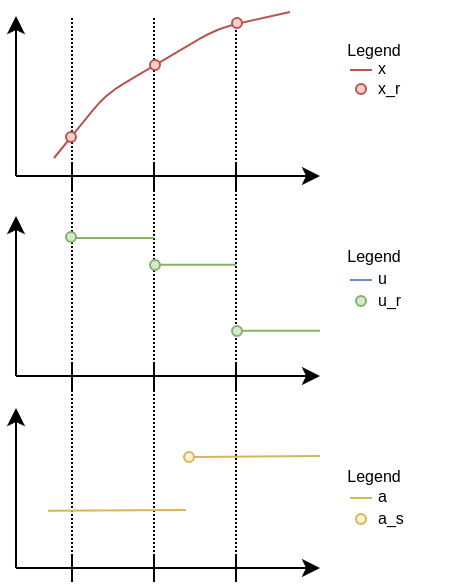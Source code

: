 <mxfile version="13.5.1" type="device"><diagram id="9vtrb0QyrrUdLsQYbJQK" name="page"><mxGraphModel dx="1213" dy="875" grid="0" gridSize="10" guides="1" tooltips="1" connect="1" arrows="1" fold="1" page="0" pageScale="1" pageWidth="850" pageHeight="1100" math="1" shadow="0"><root><mxCell id="0"/><mxCell id="1" parent="0"/><mxCell id="YiLZeXDJpslCyHGoEUx8-119" value="Legend" style="text;html=1;strokeColor=none;fillColor=none;align=center;verticalAlign=middle;whiteSpace=wrap;rounded=0;fontSize=8;" vertex="1" parent="1"><mxGeometry x="71" y="214.0" width="40" height="20" as="geometry"/></mxCell><mxCell id="YiLZeXDJpslCyHGoEUx8-1" value="" style="endArrow=classic;html=1;" edge="1" parent="1"><mxGeometry width="50" height="50" relative="1" as="geometry"><mxPoint x="-88" y="74" as="sourcePoint"/><mxPoint x="-88" y="-6" as="targetPoint"/></mxGeometry></mxCell><mxCell id="YiLZeXDJpslCyHGoEUx8-2" value="Legend" style="text;html=1;strokeColor=none;fillColor=none;align=center;verticalAlign=middle;whiteSpace=wrap;rounded=0;fontSize=8;" vertex="1" parent="1"><mxGeometry x="71" y="1.0" width="40" height="20" as="geometry"/></mxCell><mxCell id="YiLZeXDJpslCyHGoEUx8-3" value="" style="endArrow=classic;html=1;" edge="1" parent="1"><mxGeometry width="50" height="50" relative="1" as="geometry"><mxPoint x="-88" y="74" as="sourcePoint"/><mxPoint x="64" y="74" as="targetPoint"/></mxGeometry></mxCell><mxCell id="YiLZeXDJpslCyHGoEUx8-4" value="" style="endArrow=none;html=1;movable=1;resizable=1;rotatable=1;deletable=1;editable=1;connectable=1;fillColor=#f8cecc;strokeColor=#b85450;" edge="1" parent="1"><mxGeometry width="50" height="50" relative="1" as="geometry"><mxPoint x="-69" y="65" as="sourcePoint"/><mxPoint x="49" y="-8" as="targetPoint"/><Array as="points"><mxPoint x="-43" y="33"/><mxPoint x="13"/></Array></mxGeometry></mxCell><mxCell id="YiLZeXDJpslCyHGoEUx8-5" value="" style="endArrow=none;html=1;" edge="1" parent="1"><mxGeometry width="50" height="50" relative="1" as="geometry"><mxPoint x="-60" y="81" as="sourcePoint"/><mxPoint x="-60" y="67" as="targetPoint"/></mxGeometry></mxCell><mxCell id="YiLZeXDJpslCyHGoEUx8-6" value="" style="endArrow=none;html=1;" edge="1" parent="1"><mxGeometry width="50" height="50" relative="1" as="geometry"><mxPoint x="-19" y="81" as="sourcePoint"/><mxPoint x="-19" y="67" as="targetPoint"/></mxGeometry></mxCell><mxCell id="YiLZeXDJpslCyHGoEUx8-20" value="" style="endArrow=none;html=1;" edge="1" parent="1"><mxGeometry width="50" height="50" relative="1" as="geometry"><mxPoint x="-19" y="81" as="sourcePoint"/><mxPoint x="-19" y="67" as="targetPoint"/></mxGeometry></mxCell><mxCell id="YiLZeXDJpslCyHGoEUx8-21" value="" style="endArrow=none;html=1;" edge="1" parent="1"><mxGeometry width="50" height="50" relative="1" as="geometry"><mxPoint x="22" y="81" as="sourcePoint"/><mxPoint x="22" y="67" as="targetPoint"/></mxGeometry></mxCell><mxCell id="YiLZeXDJpslCyHGoEUx8-22" value="" style="endArrow=none;html=1;" edge="1" parent="1"><mxGeometry width="50" height="50" relative="1" as="geometry"><mxPoint x="22" y="81" as="sourcePoint"/><mxPoint x="22" y="67" as="targetPoint"/></mxGeometry></mxCell><mxCell id="YiLZeXDJpslCyHGoEUx8-61" value="" style="endArrow=none;html=1;strokeWidth=1;dashed=1;dashPattern=1 1;" edge="1" parent="1"><mxGeometry width="50" height="50" relative="1" as="geometry"><mxPoint x="-60" y="-5" as="sourcePoint"/><mxPoint x="-60" y="277" as="targetPoint"/></mxGeometry></mxCell><mxCell id="YiLZeXDJpslCyHGoEUx8-62" value="" style="endArrow=none;html=1;strokeWidth=1;dashed=1;dashPattern=1 1;" edge="1" parent="1"><mxGeometry width="50" height="50" relative="1" as="geometry"><mxPoint x="-19" y="-5" as="sourcePoint"/><mxPoint x="-19" y="277" as="targetPoint"/></mxGeometry></mxCell><mxCell id="YiLZeXDJpslCyHGoEUx8-63" value="" style="endArrow=none;html=1;strokeWidth=1;dashed=1;dashPattern=1 1;" edge="1" parent="1"><mxGeometry width="50" height="50" relative="1" as="geometry"><mxPoint x="22" y="-3" as="sourcePoint"/><mxPoint x="22" y="275" as="targetPoint"/></mxGeometry></mxCell><mxCell id="YiLZeXDJpslCyHGoEUx8-53" value="" style="ellipse;whiteSpace=wrap;html=1;aspect=fixed;fillColor=#f8cecc;strokeColor=#b85450;" vertex="1" parent="1"><mxGeometry x="-63" y="52" width="5" height="5" as="geometry"/></mxCell><mxCell id="YiLZeXDJpslCyHGoEUx8-56" value="" style="ellipse;whiteSpace=wrap;html=1;aspect=fixed;fillColor=#f8cecc;strokeColor=#b85450;" vertex="1" parent="1"><mxGeometry x="-21" y="16" width="5" height="5" as="geometry"/></mxCell><mxCell id="YiLZeXDJpslCyHGoEUx8-57" value="" style="ellipse;whiteSpace=wrap;html=1;aspect=fixed;fillColor=#f8cecc;strokeColor=#b85450;" vertex="1" parent="1"><mxGeometry x="20" y="-5" width="5" height="5" as="geometry"/></mxCell><mxCell id="YiLZeXDJpslCyHGoEUx8-67" value="" style="endArrow=classic;html=1;" edge="1" parent="1"><mxGeometry width="50" height="50" relative="1" as="geometry"><mxPoint x="-88" y="174" as="sourcePoint"/><mxPoint x="-88" y="94" as="targetPoint"/></mxGeometry></mxCell><mxCell id="YiLZeXDJpslCyHGoEUx8-68" value="" style="endArrow=classic;html=1;" edge="1" parent="1"><mxGeometry width="50" height="50" relative="1" as="geometry"><mxPoint x="-88" y="174" as="sourcePoint"/><mxPoint x="64" y="174" as="targetPoint"/></mxGeometry></mxCell><mxCell id="YiLZeXDJpslCyHGoEUx8-69" value="" style="endArrow=none;html=1;" edge="1" parent="1"><mxGeometry width="50" height="50" relative="1" as="geometry"><mxPoint x="-60" y="181" as="sourcePoint"/><mxPoint x="-60" y="167" as="targetPoint"/></mxGeometry></mxCell><mxCell id="YiLZeXDJpslCyHGoEUx8-70" value="" style="endArrow=none;html=1;" edge="1" parent="1"><mxGeometry width="50" height="50" relative="1" as="geometry"><mxPoint x="-19" y="181" as="sourcePoint"/><mxPoint x="-19" y="167" as="targetPoint"/></mxGeometry></mxCell><mxCell id="YiLZeXDJpslCyHGoEUx8-71" value="" style="endArrow=none;html=1;" edge="1" parent="1"><mxGeometry width="50" height="50" relative="1" as="geometry"><mxPoint x="-19" y="181" as="sourcePoint"/><mxPoint x="-19" y="167" as="targetPoint"/></mxGeometry></mxCell><mxCell id="YiLZeXDJpslCyHGoEUx8-72" value="" style="endArrow=none;html=1;" edge="1" parent="1"><mxGeometry width="50" height="50" relative="1" as="geometry"><mxPoint x="22" y="181" as="sourcePoint"/><mxPoint x="22" y="167" as="targetPoint"/></mxGeometry></mxCell><mxCell id="YiLZeXDJpslCyHGoEUx8-73" value="" style="endArrow=none;html=1;" edge="1" parent="1"><mxGeometry width="50" height="50" relative="1" as="geometry"><mxPoint x="22" y="181" as="sourcePoint"/><mxPoint x="22" y="167" as="targetPoint"/></mxGeometry></mxCell><mxCell id="YiLZeXDJpslCyHGoEUx8-79" value="" style="endArrow=none;html=1;strokeWidth=1;fillColor=#d5e8d4;strokeColor=#82b366;" edge="1" parent="1"><mxGeometry width="50" height="50" relative="1" as="geometry"><mxPoint x="-61" y="105" as="sourcePoint"/><mxPoint x="-19" y="105" as="targetPoint"/></mxGeometry></mxCell><mxCell id="YiLZeXDJpslCyHGoEUx8-80" value="" style="endArrow=none;html=1;strokeWidth=1;fillColor=#d5e8d4;strokeColor=#82b366;" edge="1" parent="1"><mxGeometry width="50" height="50" relative="1" as="geometry"><mxPoint x="-20" y="118.43" as="sourcePoint"/><mxPoint x="22.0" y="118.43" as="targetPoint"/></mxGeometry></mxCell><mxCell id="YiLZeXDJpslCyHGoEUx8-81" value="" style="endArrow=none;html=1;strokeWidth=1;fillColor=#d5e8d4;strokeColor=#82b366;" edge="1" parent="1"><mxGeometry width="50" height="50" relative="1" as="geometry"><mxPoint x="22" y="151.4" as="sourcePoint"/><mxPoint x="64.0" y="151.4" as="targetPoint"/></mxGeometry></mxCell><mxCell id="YiLZeXDJpslCyHGoEUx8-82" value="" style="ellipse;whiteSpace=wrap;html=1;aspect=fixed;fillColor=#d5e8d4;strokeColor=#82b366;" vertex="1" parent="1"><mxGeometry x="-63" y="102" width="5" height="5" as="geometry"/></mxCell><mxCell id="YiLZeXDJpslCyHGoEUx8-83" value="" style="ellipse;whiteSpace=wrap;html=1;aspect=fixed;fillColor=#d5e8d4;strokeColor=#82b366;" vertex="1" parent="1"><mxGeometry x="-21" y="116" width="5" height="5" as="geometry"/></mxCell><mxCell id="YiLZeXDJpslCyHGoEUx8-84" value="" style="ellipse;whiteSpace=wrap;html=1;aspect=fixed;fillColor=#d5e8d4;strokeColor=#82b366;" vertex="1" parent="1"><mxGeometry x="20" y="149" width="5" height="5" as="geometry"/></mxCell><mxCell id="YiLZeXDJpslCyHGoEUx8-86" value="x" style="text;html=1;strokeColor=none;fillColor=none;align=left;verticalAlign=middle;whiteSpace=wrap;rounded=0;fontSize=8;" vertex="1" parent="1"><mxGeometry x="91" y="10.0" width="40" height="20" as="geometry"/></mxCell><mxCell id="YiLZeXDJpslCyHGoEUx8-87" value="x_r" style="text;html=1;strokeColor=none;fillColor=none;align=left;verticalAlign=middle;whiteSpace=wrap;rounded=0;fontSize=8;" vertex="1" parent="1"><mxGeometry x="91" y="20.0" width="40" height="20" as="geometry"/></mxCell><mxCell id="YiLZeXDJpslCyHGoEUx8-88" value="" style="endArrow=none;html=1;fillColor=#f8cecc;strokeColor=#b85450;" edge="1" parent="1"><mxGeometry width="50" height="50" relative="1" as="geometry"><mxPoint x="79" y="21" as="sourcePoint"/><mxPoint x="90" y="21" as="targetPoint"/></mxGeometry></mxCell><mxCell id="YiLZeXDJpslCyHGoEUx8-90" value="" style="ellipse;whiteSpace=wrap;html=1;aspect=fixed;fillColor=#f8cecc;strokeColor=#b85450;" vertex="1" parent="1"><mxGeometry x="82" y="28" width="5" height="5" as="geometry"/></mxCell><mxCell id="YiLZeXDJpslCyHGoEUx8-91" value="Legend" style="text;html=1;strokeColor=none;fillColor=none;align=center;verticalAlign=middle;whiteSpace=wrap;rounded=0;fontSize=8;" vertex="1" parent="1"><mxGeometry x="71" y="104.0" width="40" height="20" as="geometry"/></mxCell><mxCell id="YiLZeXDJpslCyHGoEUx8-92" value="u" style="text;html=1;strokeColor=none;fillColor=none;align=left;verticalAlign=middle;whiteSpace=wrap;rounded=0;fontSize=8;" vertex="1" parent="1"><mxGeometry x="91" y="115.0" width="40" height="20" as="geometry"/></mxCell><mxCell id="YiLZeXDJpslCyHGoEUx8-93" value="u_r" style="text;html=1;strokeColor=none;fillColor=none;align=left;verticalAlign=middle;whiteSpace=wrap;rounded=0;fontSize=8;" vertex="1" parent="1"><mxGeometry x="91" y="126.0" width="40" height="20" as="geometry"/></mxCell><mxCell id="YiLZeXDJpslCyHGoEUx8-94" value="" style="endArrow=none;html=1;fillColor=#dae8fc;strokeColor=#6c8ebf;" edge="1" parent="1"><mxGeometry width="50" height="50" relative="1" as="geometry"><mxPoint x="79" y="126" as="sourcePoint"/><mxPoint x="90" y="126" as="targetPoint"/></mxGeometry></mxCell><mxCell id="YiLZeXDJpslCyHGoEUx8-95" value="" style="ellipse;whiteSpace=wrap;html=1;aspect=fixed;fillColor=#d5e8d4;strokeColor=#82b366;" vertex="1" parent="1"><mxGeometry x="82" y="134" width="5" height="5" as="geometry"/></mxCell><mxCell id="YiLZeXDJpslCyHGoEUx8-97" value="" style="endArrow=classic;html=1;" edge="1" parent="1"><mxGeometry width="50" height="50" relative="1" as="geometry"><mxPoint x="-88" y="270" as="sourcePoint"/><mxPoint x="-88" y="190" as="targetPoint"/></mxGeometry></mxCell><mxCell id="YiLZeXDJpslCyHGoEUx8-98" value="" style="endArrow=classic;html=1;" edge="1" parent="1"><mxGeometry width="50" height="50" relative="1" as="geometry"><mxPoint x="-88" y="270" as="sourcePoint"/><mxPoint x="64" y="270" as="targetPoint"/></mxGeometry></mxCell><mxCell id="YiLZeXDJpslCyHGoEUx8-99" value="" style="endArrow=none;html=1;" edge="1" parent="1"><mxGeometry width="50" height="50" relative="1" as="geometry"><mxPoint x="-60" y="277" as="sourcePoint"/><mxPoint x="-60" y="263" as="targetPoint"/></mxGeometry></mxCell><mxCell id="YiLZeXDJpslCyHGoEUx8-100" value="" style="endArrow=none;html=1;" edge="1" parent="1"><mxGeometry width="50" height="50" relative="1" as="geometry"><mxPoint x="-19" y="277" as="sourcePoint"/><mxPoint x="-19" y="263" as="targetPoint"/></mxGeometry></mxCell><mxCell id="YiLZeXDJpslCyHGoEUx8-101" value="" style="endArrow=none;html=1;" edge="1" parent="1"><mxGeometry width="50" height="50" relative="1" as="geometry"><mxPoint x="-19" y="277" as="sourcePoint"/><mxPoint x="-19" y="263" as="targetPoint"/></mxGeometry></mxCell><mxCell id="YiLZeXDJpslCyHGoEUx8-102" value="" style="endArrow=none;html=1;" edge="1" parent="1"><mxGeometry width="50" height="50" relative="1" as="geometry"><mxPoint x="22" y="277" as="sourcePoint"/><mxPoint x="22" y="263" as="targetPoint"/></mxGeometry></mxCell><mxCell id="YiLZeXDJpslCyHGoEUx8-103" value="" style="endArrow=none;html=1;" edge="1" parent="1"><mxGeometry width="50" height="50" relative="1" as="geometry"><mxPoint x="22" y="277" as="sourcePoint"/><mxPoint x="22" y="263" as="targetPoint"/></mxGeometry></mxCell><mxCell id="YiLZeXDJpslCyHGoEUx8-109" value="" style="endArrow=none;html=1;strokeWidth=1;fillColor=#fff2cc;strokeColor=#d6b656;" edge="1" parent="1"><mxGeometry width="50" height="50" relative="1" as="geometry"><mxPoint x="-72" y="241.4" as="sourcePoint"/><mxPoint x="-3" y="241" as="targetPoint"/></mxGeometry></mxCell><mxCell id="YiLZeXDJpslCyHGoEUx8-110" value="" style="endArrow=none;html=1;strokeWidth=1;fillColor=#fff2cc;strokeColor=#d6b656;" edge="1" parent="1" source="YiLZeXDJpslCyHGoEUx8-113"><mxGeometry width="50" height="50" relative="1" as="geometry"><mxPoint x="-20" y="214.43" as="sourcePoint"/><mxPoint x="64" y="214" as="targetPoint"/></mxGeometry></mxCell><mxCell id="YiLZeXDJpslCyHGoEUx8-113" value="" style="ellipse;whiteSpace=wrap;html=1;aspect=fixed;fillColor=#fff2cc;strokeColor=#d6b656;" vertex="1" parent="1"><mxGeometry x="-4" y="212" width="5" height="5" as="geometry"/></mxCell><mxCell id="YiLZeXDJpslCyHGoEUx8-115" value="a" style="text;html=1;strokeColor=none;fillColor=none;align=left;verticalAlign=middle;whiteSpace=wrap;rounded=0;fontSize=8;" vertex="1" parent="1"><mxGeometry x="91" y="224.0" width="40" height="20" as="geometry"/></mxCell><mxCell id="YiLZeXDJpslCyHGoEUx8-116" value="a_s" style="text;html=1;strokeColor=none;fillColor=none;align=left;verticalAlign=middle;whiteSpace=wrap;rounded=0;fontSize=8;" vertex="1" parent="1"><mxGeometry x="91" y="235.0" width="40" height="20" as="geometry"/></mxCell><mxCell id="YiLZeXDJpslCyHGoEUx8-117" value="" style="endArrow=none;html=1;fillColor=#fff2cc;strokeColor=#d6b656;" edge="1" parent="1"><mxGeometry width="50" height="50" relative="1" as="geometry"><mxPoint x="79" y="235" as="sourcePoint"/><mxPoint x="90" y="235" as="targetPoint"/></mxGeometry></mxCell><mxCell id="YiLZeXDJpslCyHGoEUx8-118" value="" style="ellipse;whiteSpace=wrap;html=1;aspect=fixed;fillColor=#fff2cc;strokeColor=#d6b656;" vertex="1" parent="1"><mxGeometry x="82" y="243" width="5" height="5" as="geometry"/></mxCell></root></mxGraphModel></diagram></mxfile>